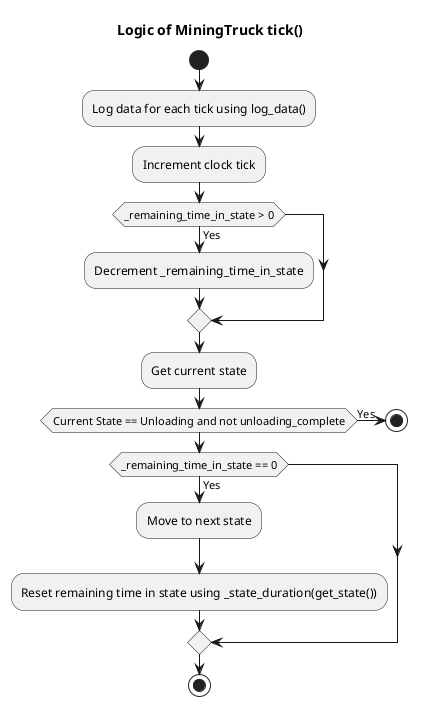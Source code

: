 @startuml
title Logic of MiningTruck tick()

start
  :Log data for each tick using log_data();
  
  :Increment clock tick;

  if (_remaining_time_in_state > 0) then (Yes)
    :Decrement _remaining_time_in_state;
  endif

  :Get current state;

  if (Current State == Unloading and not unloading_complete) then (Yes)
    stop
  endif

  if (_remaining_time_in_state == 0) then (Yes)
    :Move to next state;
    :Reset remaining time in state using _state_duration(get_state());
  endif

  stop
@enduml
